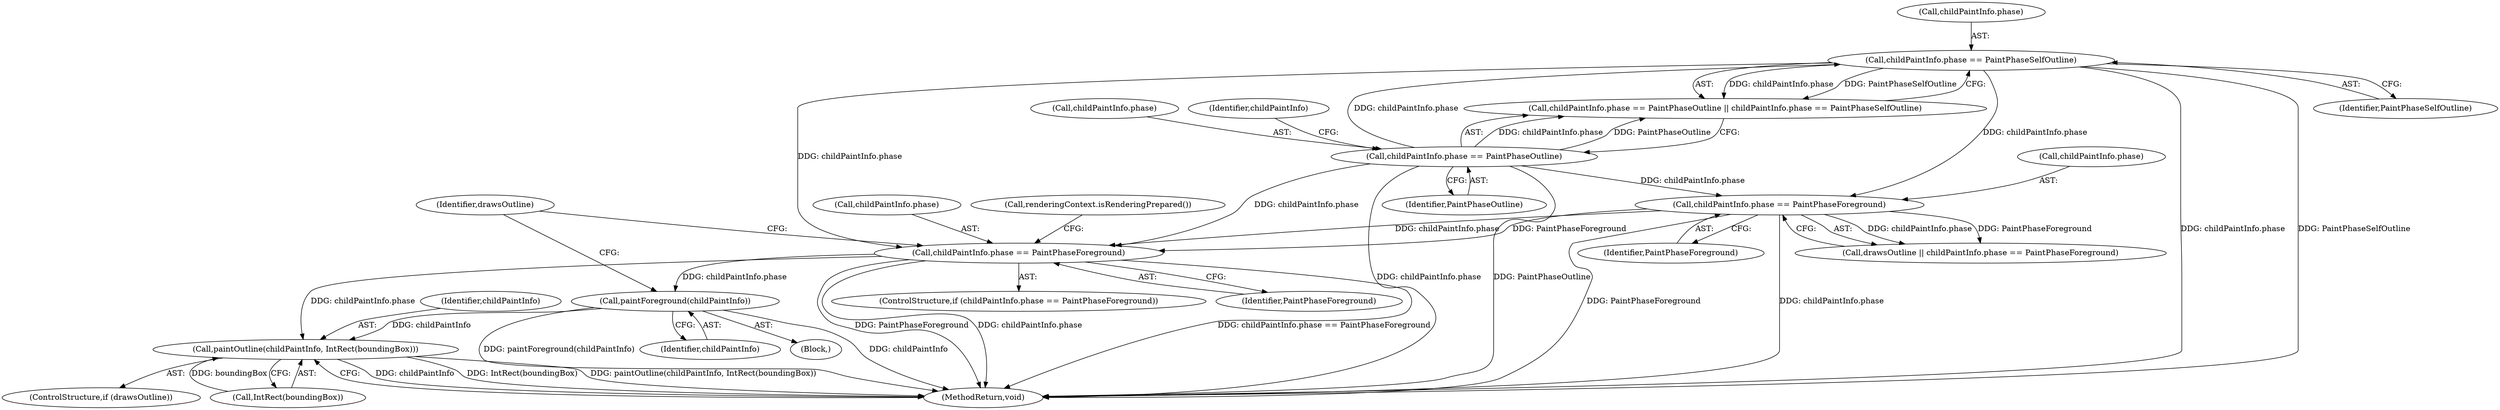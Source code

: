 digraph "1_Chrome_70bcb6b3396a395e871e10b2ff883d92b8218e9f@del" {
"1000158" [label="(Call,childPaintInfo.phase == PaintPhaseForeground)"];
"1000140" [label="(Call,childPaintInfo.phase == PaintPhaseSelfOutline)"];
"1000135" [label="(Call,childPaintInfo.phase == PaintPhaseOutline)"];
"1000148" [label="(Call,childPaintInfo.phase == PaintPhaseForeground)"];
"1000176" [label="(Call,paintForeground(childPaintInfo))"];
"1000180" [label="(Call,paintOutline(childPaintInfo, IntRect(boundingBox)))"];
"1000179" [label="(Identifier,drawsOutline)"];
"1000139" [label="(Identifier,PaintPhaseOutline)"];
"1000159" [label="(Call,childPaintInfo.phase)"];
"1000182" [label="(Call,IntRect(boundingBox))"];
"1000184" [label="(MethodReturn,void)"];
"1000136" [label="(Call,childPaintInfo.phase)"];
"1000177" [label="(Identifier,childPaintInfo)"];
"1000135" [label="(Call,childPaintInfo.phase == PaintPhaseOutline)"];
"1000157" [label="(ControlStructure,if (childPaintInfo.phase == PaintPhaseForeground))"];
"1000176" [label="(Call,paintForeground(childPaintInfo))"];
"1000166" [label="(Call,renderingContext.isRenderingPrepared())"];
"1000167" [label="(Block,)"];
"1000142" [label="(Identifier,childPaintInfo)"];
"1000181" [label="(Identifier,childPaintInfo)"];
"1000140" [label="(Call,childPaintInfo.phase == PaintPhaseSelfOutline)"];
"1000134" [label="(Call,childPaintInfo.phase == PaintPhaseOutline || childPaintInfo.phase == PaintPhaseSelfOutline)"];
"1000141" [label="(Call,childPaintInfo.phase)"];
"1000146" [label="(Call,drawsOutline || childPaintInfo.phase == PaintPhaseForeground)"];
"1000178" [label="(ControlStructure,if (drawsOutline))"];
"1000162" [label="(Identifier,PaintPhaseForeground)"];
"1000148" [label="(Call,childPaintInfo.phase == PaintPhaseForeground)"];
"1000152" [label="(Identifier,PaintPhaseForeground)"];
"1000158" [label="(Call,childPaintInfo.phase == PaintPhaseForeground)"];
"1000149" [label="(Call,childPaintInfo.phase)"];
"1000180" [label="(Call,paintOutline(childPaintInfo, IntRect(boundingBox)))"];
"1000144" [label="(Identifier,PaintPhaseSelfOutline)"];
"1000158" -> "1000157"  [label="AST: "];
"1000158" -> "1000162"  [label="CFG: "];
"1000159" -> "1000158"  [label="AST: "];
"1000162" -> "1000158"  [label="AST: "];
"1000166" -> "1000158"  [label="CFG: "];
"1000179" -> "1000158"  [label="CFG: "];
"1000158" -> "1000184"  [label="DDG: childPaintInfo.phase"];
"1000158" -> "1000184"  [label="DDG: childPaintInfo.phase == PaintPhaseForeground"];
"1000158" -> "1000184"  [label="DDG: PaintPhaseForeground"];
"1000140" -> "1000158"  [label="DDG: childPaintInfo.phase"];
"1000148" -> "1000158"  [label="DDG: childPaintInfo.phase"];
"1000148" -> "1000158"  [label="DDG: PaintPhaseForeground"];
"1000135" -> "1000158"  [label="DDG: childPaintInfo.phase"];
"1000158" -> "1000176"  [label="DDG: childPaintInfo.phase"];
"1000158" -> "1000180"  [label="DDG: childPaintInfo.phase"];
"1000140" -> "1000134"  [label="AST: "];
"1000140" -> "1000144"  [label="CFG: "];
"1000141" -> "1000140"  [label="AST: "];
"1000144" -> "1000140"  [label="AST: "];
"1000134" -> "1000140"  [label="CFG: "];
"1000140" -> "1000184"  [label="DDG: childPaintInfo.phase"];
"1000140" -> "1000184"  [label="DDG: PaintPhaseSelfOutline"];
"1000140" -> "1000134"  [label="DDG: childPaintInfo.phase"];
"1000140" -> "1000134"  [label="DDG: PaintPhaseSelfOutline"];
"1000135" -> "1000140"  [label="DDG: childPaintInfo.phase"];
"1000140" -> "1000148"  [label="DDG: childPaintInfo.phase"];
"1000135" -> "1000134"  [label="AST: "];
"1000135" -> "1000139"  [label="CFG: "];
"1000136" -> "1000135"  [label="AST: "];
"1000139" -> "1000135"  [label="AST: "];
"1000142" -> "1000135"  [label="CFG: "];
"1000134" -> "1000135"  [label="CFG: "];
"1000135" -> "1000184"  [label="DDG: PaintPhaseOutline"];
"1000135" -> "1000184"  [label="DDG: childPaintInfo.phase"];
"1000135" -> "1000134"  [label="DDG: childPaintInfo.phase"];
"1000135" -> "1000134"  [label="DDG: PaintPhaseOutline"];
"1000135" -> "1000148"  [label="DDG: childPaintInfo.phase"];
"1000148" -> "1000146"  [label="AST: "];
"1000148" -> "1000152"  [label="CFG: "];
"1000149" -> "1000148"  [label="AST: "];
"1000152" -> "1000148"  [label="AST: "];
"1000146" -> "1000148"  [label="CFG: "];
"1000148" -> "1000184"  [label="DDG: PaintPhaseForeground"];
"1000148" -> "1000184"  [label="DDG: childPaintInfo.phase"];
"1000148" -> "1000146"  [label="DDG: childPaintInfo.phase"];
"1000148" -> "1000146"  [label="DDG: PaintPhaseForeground"];
"1000176" -> "1000167"  [label="AST: "];
"1000176" -> "1000177"  [label="CFG: "];
"1000177" -> "1000176"  [label="AST: "];
"1000179" -> "1000176"  [label="CFG: "];
"1000176" -> "1000184"  [label="DDG: paintForeground(childPaintInfo)"];
"1000176" -> "1000184"  [label="DDG: childPaintInfo"];
"1000176" -> "1000180"  [label="DDG: childPaintInfo"];
"1000180" -> "1000178"  [label="AST: "];
"1000180" -> "1000182"  [label="CFG: "];
"1000181" -> "1000180"  [label="AST: "];
"1000182" -> "1000180"  [label="AST: "];
"1000184" -> "1000180"  [label="CFG: "];
"1000180" -> "1000184"  [label="DDG: childPaintInfo"];
"1000180" -> "1000184"  [label="DDG: IntRect(boundingBox)"];
"1000180" -> "1000184"  [label="DDG: paintOutline(childPaintInfo, IntRect(boundingBox))"];
"1000182" -> "1000180"  [label="DDG: boundingBox"];
}
